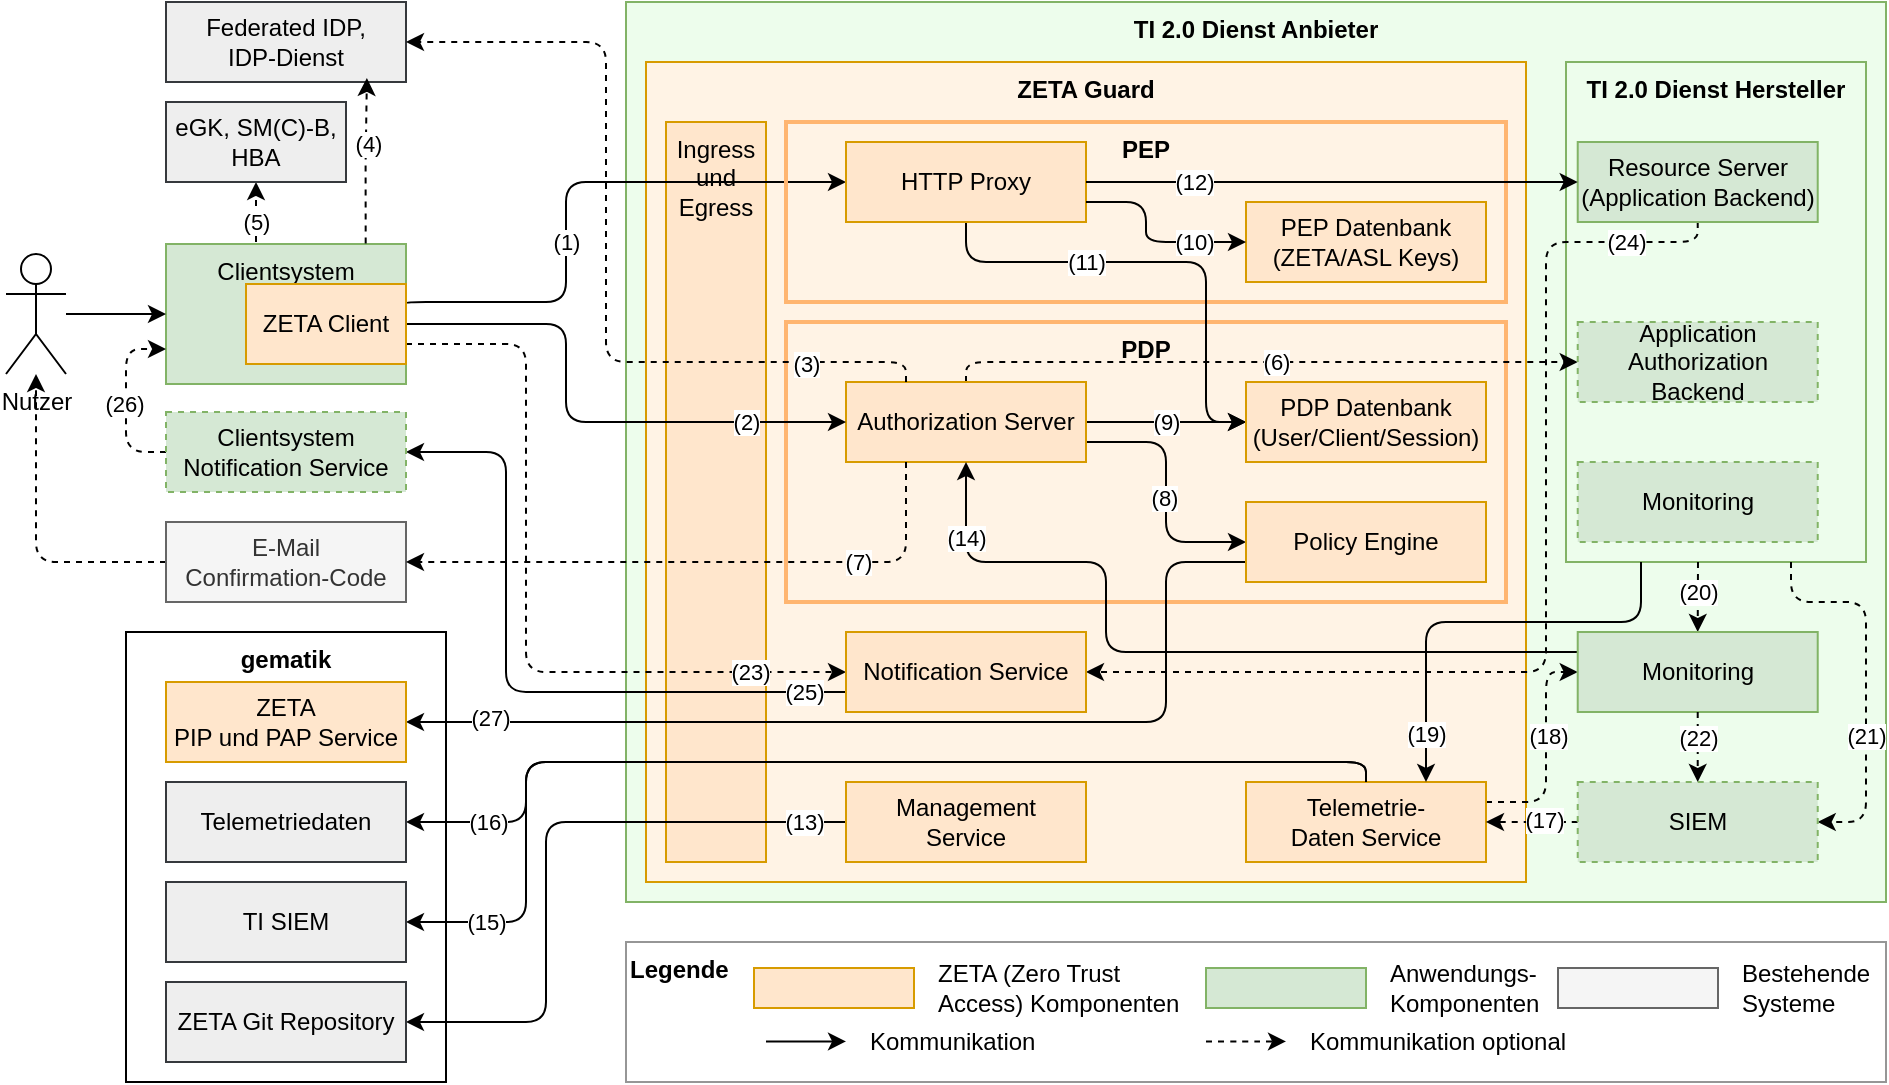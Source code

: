 <mxfile version="27.1.5">
    <diagram name="Seite-1" id="rmcg_aQgjtSpjyozXI4n">
        <mxGraphModel dx="1040" dy="784" grid="1" gridSize="10" guides="1" tooltips="1" connect="1" arrows="1" fold="1" page="1" pageScale="1" pageWidth="1169" pageHeight="827" math="0" shadow="0">
            <root>
                <mxCell id="0"/>
                <mxCell id="1" parent="0"/>
                <mxCell id="VlHYgpy21l1go6Lui4qg-1" value="&lt;b&gt;TI 2.0 Dienst Anbieter&lt;/b&gt;" style="rounded=0;whiteSpace=wrap;html=1;fillColor=#edfdec;strokeColor=#82b366;align=center;verticalAlign=top;" parent="1" vertex="1">
                    <mxGeometry x="470" y="120" width="630" height="450" as="geometry"/>
                </mxCell>
                <mxCell id="l_uMv979gXDvH-ZaRyLK-6" value="&lt;b&gt;TI 2.0 Dienst Hersteller&lt;/b&gt;" style="rounded=0;whiteSpace=wrap;html=1;fillColor=#edfdec;strokeColor=#82b366;align=center;verticalAlign=top;" parent="1" vertex="1">
                    <mxGeometry x="940" y="150" width="150" height="250" as="geometry"/>
                </mxCell>
                <mxCell id="VlHYgpy21l1go6Lui4qg-20" value="" style="edgeStyle=orthogonalEdgeStyle;rounded=0;orthogonalLoop=1;jettySize=auto;html=1;" parent="1" source="VlHYgpy21l1go6Lui4qg-3" edge="1">
                    <mxGeometry relative="1" as="geometry">
                        <mxPoint x="640.0" y="370.0" as="targetPoint"/>
                    </mxGeometry>
                </mxCell>
                <mxCell id="VlHYgpy21l1go6Lui4qg-2" value="&lt;b&gt;ZETA Guard&lt;/b&gt;" style="rounded=0;whiteSpace=wrap;html=1;align=center;verticalAlign=top;fillColor=#fff3e5;strokeColor=#d79b00;" parent="1" vertex="1">
                    <mxGeometry x="480" y="150" width="440" height="410" as="geometry"/>
                </mxCell>
                <mxCell id="VlHYgpy21l1go6Lui4qg-6" value="Ingress&lt;div&gt;und&lt;/div&gt;&lt;div&gt;Egress&lt;div&gt;&lt;/div&gt;&lt;/div&gt;" style="rounded=0;whiteSpace=wrap;html=1;fillColor=#ffe6cc;strokeColor=#d79b00;verticalAlign=top;" parent="1" vertex="1">
                    <mxGeometry x="490" y="180" width="50" height="370" as="geometry"/>
                </mxCell>
                <mxCell id="VlHYgpy21l1go6Lui4qg-73" value="&lt;b&gt;Legende&lt;/b&gt;" style="rounded=0;whiteSpace=wrap;html=1;align=left;verticalAlign=top;strokeColor=#969696;" parent="1" vertex="1">
                    <mxGeometry x="470" y="590" width="630" height="70" as="geometry"/>
                </mxCell>
                <mxCell id="VlHYgpy21l1go6Lui4qg-50" value="&lt;b&gt;gematik&lt;/b&gt;" style="rounded=0;whiteSpace=wrap;html=1;align=center;verticalAlign=top;" parent="1" vertex="1">
                    <mxGeometry x="220" y="435" width="160" height="225" as="geometry"/>
                </mxCell>
                <mxCell id="VlHYgpy21l1go6Lui4qg-5" value="&lt;b&gt;PDP&lt;/b&gt;" style="rounded=0;whiteSpace=wrap;html=1;fillColor=none;verticalAlign=top;strokeColor=#FFB570;strokeWidth=2;glass=0;shadow=0;" parent="1" vertex="1">
                    <mxGeometry x="550" y="280" width="360" height="140" as="geometry"/>
                </mxCell>
                <mxCell id="VlHYgpy21l1go6Lui4qg-12" style="edgeStyle=orthogonalEdgeStyle;rounded=1;orthogonalLoop=1;jettySize=auto;html=1;entryX=0;entryY=0.5;entryDx=0;entryDy=0;curved=0;enumerate=0;startArrow=none;startFill=0;exitX=1;exitY=0.75;exitDx=0;exitDy=0;" parent="1" source="VlHYgpy21l1go6Lui4qg-3" target="VlHYgpy21l1go6Lui4qg-4" edge="1">
                    <mxGeometry relative="1" as="geometry">
                        <Array as="points">
                            <mxPoint x="740" y="340"/>
                            <mxPoint x="740" y="390"/>
                        </Array>
                    </mxGeometry>
                </mxCell>
                <mxCell id="fP7LmVH1EaX6gTndMWTA-6" value="(8)" style="edgeLabel;html=1;align=center;verticalAlign=middle;resizable=0;points=[];" parent="VlHYgpy21l1go6Lui4qg-12" vertex="1" connectable="0">
                    <mxGeometry x="0.04" y="-1" relative="1" as="geometry">
                        <mxPoint as="offset"/>
                    </mxGeometry>
                </mxCell>
                <mxCell id="VlHYgpy21l1go6Lui4qg-42" style="edgeStyle=orthogonalEdgeStyle;rounded=1;orthogonalLoop=1;jettySize=auto;html=1;entryX=0;entryY=0.5;entryDx=0;entryDy=0;dashed=1;exitX=0.5;exitY=0;exitDx=0;exitDy=0;curved=0;" parent="1" source="VlHYgpy21l1go6Lui4qg-3" target="VlHYgpy21l1go6Lui4qg-9" edge="1">
                    <mxGeometry relative="1" as="geometry">
                        <Array as="points">
                            <mxPoint x="640" y="300"/>
                        </Array>
                    </mxGeometry>
                </mxCell>
                <mxCell id="VlHYgpy21l1go6Lui4qg-43" value="(6)" style="edgeLabel;html=1;align=center;verticalAlign=middle;resizable=0;points=[];" parent="VlHYgpy21l1go6Lui4qg-42" vertex="1" connectable="0">
                    <mxGeometry x="-0.001" y="3" relative="1" as="geometry">
                        <mxPoint x="7" y="3" as="offset"/>
                    </mxGeometry>
                </mxCell>
                <mxCell id="vCcO2jvL2H2B9ToVF4XY-5" style="edgeStyle=orthogonalEdgeStyle;rounded=1;orthogonalLoop=1;jettySize=auto;html=1;entryX=0;entryY=0.5;entryDx=0;entryDy=0;curved=0;exitX=1;exitY=0.5;exitDx=0;exitDy=0;" parent="1" source="VlHYgpy21l1go6Lui4qg-3" target="vCcO2jvL2H2B9ToVF4XY-1" edge="1">
                    <mxGeometry relative="1" as="geometry">
                        <Array as="points">
                            <mxPoint x="720" y="330"/>
                            <mxPoint x="720" y="330"/>
                        </Array>
                    </mxGeometry>
                </mxCell>
                <mxCell id="VlHYgpy21l1go6Lui4qg-3" value="Authorization Server" style="rounded=0;whiteSpace=wrap;html=1;fillColor=#ffe6cc;strokeColor=#d79b00;" parent="1" vertex="1">
                    <mxGeometry x="580" y="310" width="120" height="40" as="geometry"/>
                </mxCell>
                <mxCell id="VlHYgpy21l1go6Lui4qg-55" style="edgeStyle=orthogonalEdgeStyle;rounded=1;orthogonalLoop=1;jettySize=auto;html=1;entryX=1;entryY=0.5;entryDx=0;entryDy=0;exitX=0;exitY=0.75;exitDx=0;exitDy=0;curved=0;" parent="1" source="VlHYgpy21l1go6Lui4qg-4" target="VlHYgpy21l1go6Lui4qg-54" edge="1">
                    <mxGeometry relative="1" as="geometry">
                        <Array as="points">
                            <mxPoint x="740" y="400"/>
                            <mxPoint x="740" y="480"/>
                        </Array>
                    </mxGeometry>
                </mxCell>
                <mxCell id="l_uMv979gXDvH-ZaRyLK-8" value="(27)" style="edgeLabel;html=1;align=center;verticalAlign=middle;resizable=0;points=[];" parent="VlHYgpy21l1go6Lui4qg-55" vertex="1" connectable="0">
                    <mxGeometry x="0.831" y="-2" relative="1" as="geometry">
                        <mxPoint as="offset"/>
                    </mxGeometry>
                </mxCell>
                <mxCell id="VlHYgpy21l1go6Lui4qg-4" value="Policy Engine" style="rounded=0;whiteSpace=wrap;html=1;fillColor=#ffe6cc;strokeColor=#d79b00;" parent="1" vertex="1">
                    <mxGeometry x="780" y="370" width="120" height="40" as="geometry"/>
                </mxCell>
                <mxCell id="VlHYgpy21l1go6Lui4qg-49" style="edgeStyle=orthogonalEdgeStyle;rounded=1;orthogonalLoop=1;jettySize=auto;html=1;entryX=1;entryY=0.5;entryDx=0;entryDy=0;curved=0;exitX=0.75;exitY=1;exitDx=0;exitDy=0;dashed=1;" parent="1" source="l_uMv979gXDvH-ZaRyLK-6" target="VlHYgpy21l1go6Lui4qg-45" edge="1">
                    <mxGeometry relative="1" as="geometry">
                        <Array as="points">
                            <mxPoint x="1053" y="420"/>
                            <mxPoint x="1090" y="420"/>
                            <mxPoint x="1090" y="530"/>
                        </Array>
                        <mxPoint x="1134.14" y="430" as="sourcePoint"/>
                        <mxPoint x="1120.0" y="560" as="targetPoint"/>
                    </mxGeometry>
                </mxCell>
                <mxCell id="VlHYgpy21l1go6Lui4qg-62" value="(21)" style="edgeLabel;html=1;align=center;verticalAlign=middle;resizable=0;points=[];" parent="VlHYgpy21l1go6Lui4qg-49" vertex="1" connectable="0">
                    <mxGeometry x="0.075" y="-1" relative="1" as="geometry">
                        <mxPoint x="1" y="21" as="offset"/>
                    </mxGeometry>
                </mxCell>
                <mxCell id="YDH7UqgN-Gu_hTAg23kh-9" style="edgeStyle=orthogonalEdgeStyle;rounded=1;orthogonalLoop=1;jettySize=auto;html=1;entryX=1;entryY=0.5;entryDx=0;entryDy=0;exitX=0.5;exitY=1;exitDx=0;exitDy=0;curved=0;dashed=1;" parent="1" source="VlHYgpy21l1go6Lui4qg-8" target="jk131BD6AWYCNpcRmV59-15" edge="1">
                    <mxGeometry relative="1" as="geometry">
                        <Array as="points">
                            <mxPoint x="1006" y="240"/>
                            <mxPoint x="930" y="240"/>
                            <mxPoint x="930" y="455"/>
                        </Array>
                    </mxGeometry>
                </mxCell>
                <mxCell id="YDH7UqgN-Gu_hTAg23kh-12" value="(24)" style="edgeLabel;html=1;align=center;verticalAlign=middle;resizable=0;points=[];" parent="YDH7UqgN-Gu_hTAg23kh-9" vertex="1" connectable="0">
                    <mxGeometry x="-0.782" y="1" relative="1" as="geometry">
                        <mxPoint x="12" y="-1" as="offset"/>
                    </mxGeometry>
                </mxCell>
                <mxCell id="VlHYgpy21l1go6Lui4qg-8" value="&lt;div&gt;Resource Server&lt;/div&gt;&lt;div&gt;(Application Backend)&lt;/div&gt;" style="rounded=0;whiteSpace=wrap;html=1;fillColor=#d5e8d4;strokeColor=#82b366;" parent="1" vertex="1">
                    <mxGeometry x="945.86" y="190" width="120" height="40" as="geometry"/>
                </mxCell>
                <mxCell id="VlHYgpy21l1go6Lui4qg-82" style="edgeStyle=orthogonalEdgeStyle;rounded=0;orthogonalLoop=1;jettySize=auto;html=1;entryX=0.5;entryY=0;entryDx=0;entryDy=0;dashed=1;" parent="1" target="VlHYgpy21l1go6Lui4qg-14" edge="1">
                    <mxGeometry relative="1" as="geometry">
                        <mxPoint x="1006" y="400" as="sourcePoint"/>
                    </mxGeometry>
                </mxCell>
                <mxCell id="VlHYgpy21l1go6Lui4qg-83" value="(20)" style="edgeLabel;html=1;align=center;verticalAlign=middle;resizable=0;points=[];" parent="VlHYgpy21l1go6Lui4qg-82" vertex="1" connectable="0">
                    <mxGeometry x="-0.087" y="1" relative="1" as="geometry">
                        <mxPoint x="-1" y="-1" as="offset"/>
                    </mxGeometry>
                </mxCell>
                <mxCell id="VlHYgpy21l1go6Lui4qg-9" value="&lt;div&gt;Application Authorization Backend&lt;/div&gt;" style="rounded=0;whiteSpace=wrap;html=1;fillColor=#d5e8d4;strokeColor=#82b366;dashed=1;" parent="1" vertex="1">
                    <mxGeometry x="945.86" y="280" width="120" height="40" as="geometry"/>
                </mxCell>
                <mxCell id="VlHYgpy21l1go6Lui4qg-15" style="edgeStyle=orthogonalEdgeStyle;rounded=1;orthogonalLoop=1;jettySize=auto;html=1;startArrow=none;startFill=0;entryX=0;entryY=0.5;entryDx=0;entryDy=0;curved=0;exitX=1;exitY=0.25;exitDx=0;exitDy=0;dashed=1;" parent="1" source="VlHYgpy21l1go6Lui4qg-10" target="VlHYgpy21l1go6Lui4qg-14" edge="1">
                    <mxGeometry relative="1" as="geometry">
                        <Array as="points">
                            <mxPoint x="930" y="520"/>
                            <mxPoint x="930" y="455"/>
                        </Array>
                    </mxGeometry>
                </mxCell>
                <mxCell id="VlHYgpy21l1go6Lui4qg-10" value="Telemetrie-Daten&amp;nbsp;&lt;span style=&quot;background-color: initial;&quot;&gt;Service&lt;/span&gt;" style="rounded=0;whiteSpace=wrap;html=1;fillColor=#ffe6cc;strokeColor=#d79b00;" parent="1" vertex="1">
                    <mxGeometry x="780" y="510" width="120" height="40" as="geometry"/>
                </mxCell>
                <mxCell id="VlHYgpy21l1go6Lui4qg-71" style="edgeStyle=orthogonalEdgeStyle;rounded=1;orthogonalLoop=1;jettySize=auto;html=1;entryX=1;entryY=0.5;entryDx=0;entryDy=0;curved=0;exitX=0;exitY=0.5;exitDx=0;exitDy=0;" parent="1" source="VlHYgpy21l1go6Lui4qg-11" target="VlHYgpy21l1go6Lui4qg-69" edge="1">
                    <mxGeometry relative="1" as="geometry">
                        <Array as="points">
                            <mxPoint x="430" y="530"/>
                            <mxPoint x="430" y="630"/>
                        </Array>
                    </mxGeometry>
                </mxCell>
                <mxCell id="jk131BD6AWYCNpcRmV59-13" value="(13)" style="edgeLabel;html=1;align=center;verticalAlign=middle;resizable=0;points=[];" parent="VlHYgpy21l1go6Lui4qg-71" vertex="1" connectable="0">
                    <mxGeometry x="-0.908" y="1" relative="1" as="geometry">
                        <mxPoint x="-7" y="-1" as="offset"/>
                    </mxGeometry>
                </mxCell>
                <mxCell id="VlHYgpy21l1go6Lui4qg-11" value="Management&lt;div&gt;Service&lt;/div&gt;" style="rounded=0;whiteSpace=wrap;html=1;fillColor=#ffe6cc;strokeColor=#d79b00;" parent="1" vertex="1">
                    <mxGeometry x="580" y="510" width="120" height="40" as="geometry"/>
                </mxCell>
                <mxCell id="YDH7UqgN-Gu_hTAg23kh-14" style="edgeStyle=orthogonalEdgeStyle;rounded=1;orthogonalLoop=1;jettySize=auto;html=1;curved=0;entryX=0.5;entryY=1;entryDx=0;entryDy=0;exitX=0;exitY=0.25;exitDx=0;exitDy=0;" parent="1" source="VlHYgpy21l1go6Lui4qg-14" target="VlHYgpy21l1go6Lui4qg-3" edge="1">
                    <mxGeometry relative="1" as="geometry">
                        <Array as="points">
                            <mxPoint x="710" y="445"/>
                            <mxPoint x="710" y="400"/>
                            <mxPoint x="640" y="400"/>
                        </Array>
                    </mxGeometry>
                </mxCell>
                <mxCell id="YDH7UqgN-Gu_hTAg23kh-15" value="(14)" style="edgeLabel;html=1;align=center;verticalAlign=middle;resizable=0;points=[];" parent="YDH7UqgN-Gu_hTAg23kh-14" vertex="1" connectable="0">
                    <mxGeometry x="0.81" relative="1" as="geometry">
                        <mxPoint as="offset"/>
                    </mxGeometry>
                </mxCell>
                <mxCell id="VlHYgpy21l1go6Lui4qg-14" value="&lt;div&gt;Monitoring&lt;/div&gt;" style="rounded=0;whiteSpace=wrap;html=1;fillColor=#d5e8d4;strokeColor=#82b366;" parent="1" vertex="1">
                    <mxGeometry x="945.86" y="435" width="120" height="40" as="geometry"/>
                </mxCell>
                <mxCell id="VlHYgpy21l1go6Lui4qg-25" style="edgeStyle=orthogonalEdgeStyle;rounded=1;orthogonalLoop=1;jettySize=auto;html=1;curved=0;entryX=0;entryY=0.5;entryDx=0;entryDy=0;exitX=1;exitY=0.25;exitDx=0;exitDy=0;" parent="1" source="W73TImAPQAttKoGehWNf-1" target="3iQ7CieG_20oYP9cDW3w-2" edge="1">
                    <mxGeometry relative="1" as="geometry">
                        <Array as="points">
                            <mxPoint x="360" y="270"/>
                            <mxPoint x="440" y="270"/>
                            <mxPoint x="440" y="210"/>
                        </Array>
                        <mxPoint x="490" y="220" as="targetPoint"/>
                    </mxGeometry>
                </mxCell>
                <mxCell id="VlHYgpy21l1go6Lui4qg-26" value="(1)" style="edgeLabel;html=1;align=center;verticalAlign=middle;resizable=0;points=[];" parent="VlHYgpy21l1go6Lui4qg-25" vertex="1" connectable="0">
                    <mxGeometry x="0.145" y="1" relative="1" as="geometry">
                        <mxPoint x="-20" y="31" as="offset"/>
                    </mxGeometry>
                </mxCell>
                <mxCell id="VlHYgpy21l1go6Lui4qg-36" style="edgeStyle=orthogonalEdgeStyle;rounded=1;orthogonalLoop=1;jettySize=auto;html=1;entryX=0.5;entryY=1;entryDx=0;entryDy=0;curved=0;dashed=1;" parent="1" target="VlHYgpy21l1go6Lui4qg-35" edge="1">
                    <mxGeometry relative="1" as="geometry">
                        <mxPoint x="285" y="240" as="sourcePoint"/>
                        <mxPoint x="280" y="230" as="targetPoint"/>
                    </mxGeometry>
                </mxCell>
                <mxCell id="VlHYgpy21l1go6Lui4qg-59" value="(5)" style="edgeLabel;html=1;align=center;verticalAlign=middle;resizable=0;points=[];" parent="VlHYgpy21l1go6Lui4qg-36" vertex="1" connectable="0">
                    <mxGeometry x="-0.167" y="1" relative="1" as="geometry">
                        <mxPoint x="1" y="2" as="offset"/>
                    </mxGeometry>
                </mxCell>
                <mxCell id="VlHYgpy21l1go6Lui4qg-22" value="Clientsystem" style="rounded=0;whiteSpace=wrap;html=1;fillColor=#d5e8d4;strokeColor=#82b366;verticalAlign=top;" parent="1" vertex="1">
                    <mxGeometry x="240" y="241" width="120" height="70" as="geometry"/>
                </mxCell>
                <mxCell id="VlHYgpy21l1go6Lui4qg-30" style="edgeStyle=orthogonalEdgeStyle;rounded=0;orthogonalLoop=1;jettySize=auto;html=1;entryX=0;entryY=0.5;entryDx=0;entryDy=0;" parent="1" source="VlHYgpy21l1go6Lui4qg-29" target="VlHYgpy21l1go6Lui4qg-22" edge="1">
                    <mxGeometry relative="1" as="geometry"/>
                </mxCell>
                <mxCell id="VlHYgpy21l1go6Lui4qg-29" value="Nutzer" style="shape=umlActor;verticalLabelPosition=bottom;verticalAlign=top;html=1;outlineConnect=0;" parent="1" vertex="1">
                    <mxGeometry x="160" y="246" width="30" height="60" as="geometry"/>
                </mxCell>
                <mxCell id="VlHYgpy21l1go6Lui4qg-32" style="edgeStyle=orthogonalEdgeStyle;rounded=1;orthogonalLoop=1;jettySize=auto;html=1;curved=0;dashed=1;" parent="1" source="VlHYgpy21l1go6Lui4qg-31" target="VlHYgpy21l1go6Lui4qg-29" edge="1">
                    <mxGeometry relative="1" as="geometry"/>
                </mxCell>
                <mxCell id="VlHYgpy21l1go6Lui4qg-31" value="E-Mail&lt;div&gt;Confirmation-Code&lt;/div&gt;" style="rounded=0;whiteSpace=wrap;html=1;fillColor=#f5f5f5;strokeColor=#666666;fontColor=#333333;" parent="1" vertex="1">
                    <mxGeometry x="240" y="380" width="120" height="40" as="geometry"/>
                </mxCell>
                <mxCell id="VlHYgpy21l1go6Lui4qg-35" value="eGK, SM(C)-B,&lt;div&gt;HBA&lt;/div&gt;" style="rounded=0;whiteSpace=wrap;html=1;fillColor=#eeeeee;strokeColor=#36393d;" parent="1" vertex="1">
                    <mxGeometry x="240" y="170" width="90" height="40" as="geometry"/>
                </mxCell>
                <mxCell id="VlHYgpy21l1go6Lui4qg-37" value="Federated IDP,&lt;div&gt;IDP-Dienst&lt;/div&gt;" style="rounded=0;whiteSpace=wrap;html=1;fillColor=#eeeeee;strokeColor=#36393d;" parent="1" vertex="1">
                    <mxGeometry x="240" y="120" width="120" height="40" as="geometry"/>
                </mxCell>
                <mxCell id="VlHYgpy21l1go6Lui4qg-38" style="edgeStyle=orthogonalEdgeStyle;rounded=0;orthogonalLoop=1;jettySize=auto;html=1;entryX=0.837;entryY=0.95;entryDx=0;entryDy=0;entryPerimeter=0;exitX=0.832;exitY=-0.004;exitDx=0;exitDy=0;exitPerimeter=0;dashed=1;" parent="1" source="VlHYgpy21l1go6Lui4qg-22" target="VlHYgpy21l1go6Lui4qg-37" edge="1">
                    <mxGeometry relative="1" as="geometry"/>
                </mxCell>
                <mxCell id="VlHYgpy21l1go6Lui4qg-41" value="(4)" style="edgeLabel;html=1;align=center;verticalAlign=middle;resizable=0;points=[];" parent="VlHYgpy21l1go6Lui4qg-38" vertex="1" connectable="0">
                    <mxGeometry x="0.181" y="1" relative="1" as="geometry">
                        <mxPoint x="1" y="-2" as="offset"/>
                    </mxGeometry>
                </mxCell>
                <mxCell id="VlHYgpy21l1go6Lui4qg-56" style="edgeStyle=orthogonalEdgeStyle;rounded=1;orthogonalLoop=1;jettySize=auto;html=1;entryX=1;entryY=0.5;entryDx=0;entryDy=0;exitX=0.5;exitY=0;exitDx=0;exitDy=0;curved=0;" parent="1" source="VlHYgpy21l1go6Lui4qg-10" target="VlHYgpy21l1go6Lui4qg-52" edge="1">
                    <mxGeometry relative="1" as="geometry">
                        <Array as="points">
                            <mxPoint x="840" y="500"/>
                            <mxPoint x="420" y="500"/>
                            <mxPoint x="420" y="530"/>
                        </Array>
                    </mxGeometry>
                </mxCell>
                <mxCell id="jk131BD6AWYCNpcRmV59-14" value="(16)" style="edgeLabel;html=1;align=center;verticalAlign=middle;resizable=0;points=[];" parent="VlHYgpy21l1go6Lui4qg-56" vertex="1" connectable="0">
                    <mxGeometry x="-0.733" relative="1" as="geometry">
                        <mxPoint x="-380" y="30" as="offset"/>
                    </mxGeometry>
                </mxCell>
                <mxCell id="jJOLbxmHub2SlFU7AWsx-9" style="edgeStyle=orthogonalEdgeStyle;rounded=1;orthogonalLoop=1;jettySize=auto;html=1;entryX=1;entryY=0.5;entryDx=0;entryDy=0;curved=0;exitX=0.5;exitY=0;exitDx=0;exitDy=0;" parent="1" source="VlHYgpy21l1go6Lui4qg-10" target="VlHYgpy21l1go6Lui4qg-57" edge="1">
                    <mxGeometry relative="1" as="geometry">
                        <mxPoint x="840" y="500" as="sourcePoint"/>
                        <mxPoint x="350" y="570" as="targetPoint"/>
                        <Array as="points">
                            <mxPoint x="840" y="500"/>
                            <mxPoint x="420" y="500"/>
                            <mxPoint x="420" y="580"/>
                        </Array>
                    </mxGeometry>
                </mxCell>
                <mxCell id="jJOLbxmHub2SlFU7AWsx-11" value="(15)" style="edgeLabel;html=1;align=center;verticalAlign=middle;resizable=0;points=[];" parent="jJOLbxmHub2SlFU7AWsx-9" vertex="1" connectable="0">
                    <mxGeometry x="-0.445" y="-1" relative="1" as="geometry">
                        <mxPoint x="-292" y="81" as="offset"/>
                    </mxGeometry>
                </mxCell>
                <mxCell id="VlHYgpy21l1go6Lui4qg-58" style="edgeStyle=orthogonalEdgeStyle;rounded=1;orthogonalLoop=1;jettySize=auto;html=1;entryX=1;entryY=0.5;entryDx=0;entryDy=0;dashed=1;curved=0;exitX=0;exitY=0.5;exitDx=0;exitDy=0;startArrow=none;startFill=0;" parent="1" source="VlHYgpy21l1go6Lui4qg-45" target="VlHYgpy21l1go6Lui4qg-10" edge="1">
                    <mxGeometry relative="1" as="geometry">
                        <Array as="points">
                            <mxPoint x="940" y="530"/>
                            <mxPoint x="940" y="530"/>
                        </Array>
                    </mxGeometry>
                </mxCell>
                <mxCell id="sOrZkG92BAHNGE8nLPqt-10" value="(18)" style="edgeLabel;html=1;align=center;verticalAlign=middle;resizable=0;points=[];" parent="VlHYgpy21l1go6Lui4qg-58" vertex="1" connectable="0">
                    <mxGeometry x="0.201" y="1" relative="1" as="geometry">
                        <mxPoint x="12" y="-44" as="offset"/>
                    </mxGeometry>
                </mxCell>
                <mxCell id="l_uMv979gXDvH-ZaRyLK-11" value="(17)" style="edgeLabel;html=1;align=center;verticalAlign=middle;resizable=0;points=[];" parent="VlHYgpy21l1go6Lui4qg-58" vertex="1" connectable="0">
                    <mxGeometry x="-0.265" y="-1" relative="1" as="geometry">
                        <mxPoint as="offset"/>
                    </mxGeometry>
                </mxCell>
                <mxCell id="VlHYgpy21l1go6Lui4qg-48" style="edgeStyle=orthogonalEdgeStyle;rounded=1;orthogonalLoop=1;jettySize=auto;html=1;entryX=0.5;entryY=0;entryDx=0;entryDy=0;dashed=1;curved=0;exitX=0.5;exitY=1;exitDx=0;exitDy=0;" parent="1" source="VlHYgpy21l1go6Lui4qg-14" target="VlHYgpy21l1go6Lui4qg-45" edge="1">
                    <mxGeometry relative="1" as="geometry">
                        <Array as="points"/>
                    </mxGeometry>
                </mxCell>
                <mxCell id="VlHYgpy21l1go6Lui4qg-65" value="(22)" style="edgeLabel;html=1;align=center;verticalAlign=middle;resizable=0;points=[];" parent="VlHYgpy21l1go6Lui4qg-48" vertex="1" connectable="0">
                    <mxGeometry x="-0.052" relative="1" as="geometry">
                        <mxPoint y="-4" as="offset"/>
                    </mxGeometry>
                </mxCell>
                <mxCell id="VlHYgpy21l1go6Lui4qg-52" value="&lt;span data-teams=&quot;true&quot;&gt;Telemetriedaten&lt;/span&gt;" style="rounded=0;whiteSpace=wrap;html=1;fillColor=#eeeeee;strokeColor=#36393d;" parent="1" vertex="1">
                    <mxGeometry x="240" y="510" width="120" height="40" as="geometry"/>
                </mxCell>
                <mxCell id="VlHYgpy21l1go6Lui4qg-54" value="&lt;div&gt;ZETA&lt;/div&gt;PIP und PAP Service" style="rounded=0;whiteSpace=wrap;html=1;fillColor=#ffe6cc;strokeColor=#d79b00;" parent="1" vertex="1">
                    <mxGeometry x="240" y="460" width="120" height="40" as="geometry"/>
                </mxCell>
                <mxCell id="VlHYgpy21l1go6Lui4qg-57" value="&lt;div&gt;TI SIEM&lt;/div&gt;" style="rounded=0;whiteSpace=wrap;html=1;fillColor=#eeeeee;strokeColor=#36393d;" parent="1" vertex="1">
                    <mxGeometry x="240" y="560" width="120" height="40" as="geometry"/>
                </mxCell>
                <mxCell id="VlHYgpy21l1go6Lui4qg-69" value="ZETA Git&amp;nbsp;&lt;span style=&quot;background-color: initial;&quot;&gt;Repository&lt;/span&gt;" style="rounded=0;whiteSpace=wrap;html=1;fillColor=#eeeeee;strokeColor=#36393d;" parent="1" vertex="1">
                    <mxGeometry x="240" y="610" width="120" height="40" as="geometry"/>
                </mxCell>
                <mxCell id="VlHYgpy21l1go6Lui4qg-74" value="" style="rounded=0;whiteSpace=wrap;html=1;fillColor=#ffe6cc;strokeColor=#d79b00;" parent="1" vertex="1">
                    <mxGeometry x="534" y="603" width="80" height="20" as="geometry"/>
                </mxCell>
                <mxCell id="VlHYgpy21l1go6Lui4qg-75" value="ZETA (Zero Trust Access) Komponenten" style="text;html=1;align=left;verticalAlign=middle;whiteSpace=wrap;rounded=0;" parent="1" vertex="1">
                    <mxGeometry x="624" y="603" width="130" height="20" as="geometry"/>
                </mxCell>
                <mxCell id="VlHYgpy21l1go6Lui4qg-76" value="" style="rounded=0;whiteSpace=wrap;html=1;fillColor=#d5e8d4;strokeColor=#82b366;" parent="1" vertex="1">
                    <mxGeometry x="760" y="603" width="80" height="20" as="geometry"/>
                </mxCell>
                <mxCell id="VlHYgpy21l1go6Lui4qg-77" value="Anwendungs-&lt;div&gt;Komponenten&lt;/div&gt;" style="text;html=1;align=left;verticalAlign=middle;whiteSpace=wrap;rounded=0;" parent="1" vertex="1">
                    <mxGeometry x="850" y="603" width="70" height="20" as="geometry"/>
                </mxCell>
                <mxCell id="VlHYgpy21l1go6Lui4qg-78" value="" style="rounded=0;whiteSpace=wrap;html=1;fillColor=#f5f5f5;strokeColor=#666666;fontColor=#333333;" parent="1" vertex="1">
                    <mxGeometry x="936" y="603" width="80" height="20" as="geometry"/>
                </mxCell>
                <mxCell id="VlHYgpy21l1go6Lui4qg-79" value="Bestehende&lt;div&gt;Systeme&lt;/div&gt;" style="text;html=1;align=left;verticalAlign=middle;whiteSpace=wrap;rounded=0;" parent="1" vertex="1">
                    <mxGeometry x="1026" y="603" width="74" height="20" as="geometry"/>
                </mxCell>
                <mxCell id="VlHYgpy21l1go6Lui4qg-88" style="edgeStyle=orthogonalEdgeStyle;rounded=1;orthogonalLoop=1;jettySize=auto;html=1;curved=0;" parent="1" edge="1">
                    <mxGeometry relative="1" as="geometry">
                        <mxPoint x="540" y="639.71" as="sourcePoint"/>
                        <mxPoint x="580" y="639.71" as="targetPoint"/>
                        <Array as="points">
                            <mxPoint x="560" y="640"/>
                            <mxPoint x="560" y="640"/>
                        </Array>
                    </mxGeometry>
                </mxCell>
                <mxCell id="VlHYgpy21l1go6Lui4qg-90" value="Kommunikation" style="text;html=1;align=left;verticalAlign=middle;whiteSpace=wrap;rounded=0;" parent="1" vertex="1">
                    <mxGeometry x="590" y="630" width="95" height="20" as="geometry"/>
                </mxCell>
                <mxCell id="VlHYgpy21l1go6Lui4qg-91" style="edgeStyle=orthogonalEdgeStyle;rounded=1;orthogonalLoop=1;jettySize=auto;html=1;curved=0;dashed=1;" parent="1" edge="1">
                    <mxGeometry relative="1" as="geometry">
                        <mxPoint x="760" y="639.71" as="sourcePoint"/>
                        <mxPoint x="800" y="639.71" as="targetPoint"/>
                        <Array as="points">
                            <mxPoint x="780" y="639.71"/>
                            <mxPoint x="780" y="639.71"/>
                        </Array>
                    </mxGeometry>
                </mxCell>
                <mxCell id="VlHYgpy21l1go6Lui4qg-92" value="Kommunikation optional" style="text;html=1;align=left;verticalAlign=middle;whiteSpace=wrap;rounded=0;" parent="1" vertex="1">
                    <mxGeometry x="810" y="630" width="140" height="20" as="geometry"/>
                </mxCell>
                <mxCell id="VlHYgpy21l1go6Lui4qg-23" style="edgeStyle=orthogonalEdgeStyle;rounded=1;orthogonalLoop=1;jettySize=auto;html=1;entryX=0;entryY=0.5;entryDx=0;entryDy=0;exitX=1;exitY=0.5;exitDx=0;exitDy=0;curved=0;" parent="1" source="W73TImAPQAttKoGehWNf-1" target="VlHYgpy21l1go6Lui4qg-3" edge="1">
                    <mxGeometry relative="1" as="geometry">
                        <Array as="points">
                            <mxPoint x="440" y="281"/>
                            <mxPoint x="440" y="330"/>
                        </Array>
                    </mxGeometry>
                </mxCell>
                <mxCell id="VlHYgpy21l1go6Lui4qg-24" value="(2)" style="edgeLabel;html=1;align=center;verticalAlign=middle;resizable=0;points=[];" parent="VlHYgpy21l1go6Lui4qg-23" vertex="1" connectable="0">
                    <mxGeometry x="-0.467" y="-3" relative="1" as="geometry">
                        <mxPoint x="98" y="46" as="offset"/>
                    </mxGeometry>
                </mxCell>
                <mxCell id="VlHYgpy21l1go6Lui4qg-33" style="edgeStyle=orthogonalEdgeStyle;rounded=1;orthogonalLoop=1;jettySize=auto;html=1;entryX=1;entryY=0.5;entryDx=0;entryDy=0;exitX=0.25;exitY=1;exitDx=0;exitDy=0;curved=0;dashed=1;" parent="1" source="VlHYgpy21l1go6Lui4qg-3" target="VlHYgpy21l1go6Lui4qg-31" edge="1">
                    <mxGeometry relative="1" as="geometry"/>
                </mxCell>
                <mxCell id="VlHYgpy21l1go6Lui4qg-34" value="(7)" style="edgeLabel;html=1;align=center;verticalAlign=middle;resizable=0;points=[];" parent="VlHYgpy21l1go6Lui4qg-33" vertex="1" connectable="0">
                    <mxGeometry x="0.377" y="1" relative="1" as="geometry">
                        <mxPoint x="132" y="-1" as="offset"/>
                    </mxGeometry>
                </mxCell>
                <mxCell id="jk131BD6AWYCNpcRmV59-16" style="edgeStyle=orthogonalEdgeStyle;rounded=1;orthogonalLoop=1;jettySize=auto;html=1;entryX=0;entryY=0.5;entryDx=0;entryDy=0;curved=0;exitX=1;exitY=0.75;exitDx=0;exitDy=0;dashed=1;" parent="1" source="W73TImAPQAttKoGehWNf-1" target="jk131BD6AWYCNpcRmV59-15" edge="1">
                    <mxGeometry relative="1" as="geometry">
                        <Array as="points">
                            <mxPoint x="420" y="291"/>
                            <mxPoint x="420" y="455"/>
                        </Array>
                    </mxGeometry>
                </mxCell>
                <mxCell id="jk131BD6AWYCNpcRmV59-17" value="(23)" style="edgeLabel;html=1;align=center;verticalAlign=middle;resizable=0;points=[];" parent="jk131BD6AWYCNpcRmV59-16" vertex="1" connectable="0">
                    <mxGeometry x="0.294" y="-2" relative="1" as="geometry">
                        <mxPoint x="87" y="-2" as="offset"/>
                    </mxGeometry>
                </mxCell>
                <mxCell id="W73TImAPQAttKoGehWNf-1" value="ZETA Client" style="rounded=0;whiteSpace=wrap;html=1;fillColor=#ffe6cc;strokeColor=#d79b00;" parent="1" vertex="1">
                    <mxGeometry x="280" y="261" width="80" height="40" as="geometry"/>
                </mxCell>
                <mxCell id="3iQ7CieG_20oYP9cDW3w-1" value="&lt;b&gt;PEP&lt;/b&gt;" style="rounded=0;whiteSpace=wrap;html=1;fillColor=none;verticalAlign=top;strokeColor=#FFB570;strokeWidth=2;" parent="1" vertex="1">
                    <mxGeometry x="550" y="180" width="360" height="90" as="geometry"/>
                </mxCell>
                <mxCell id="vCcO2jvL2H2B9ToVF4XY-4" style="edgeStyle=orthogonalEdgeStyle;rounded=1;orthogonalLoop=1;jettySize=auto;html=1;curved=0;exitX=0.5;exitY=1;exitDx=0;exitDy=0;" parent="1" source="3iQ7CieG_20oYP9cDW3w-2" edge="1">
                    <mxGeometry relative="1" as="geometry">
                        <mxPoint x="780" y="330" as="targetPoint"/>
                        <Array as="points">
                            <mxPoint x="640" y="250"/>
                            <mxPoint x="760" y="250"/>
                            <mxPoint x="760" y="330"/>
                        </Array>
                    </mxGeometry>
                </mxCell>
                <mxCell id="jk131BD6AWYCNpcRmV59-9" value="(9)" style="edgeLabel;html=1;align=center;verticalAlign=middle;resizable=0;points=[];" parent="vCcO2jvL2H2B9ToVF4XY-4" vertex="1" connectable="0">
                    <mxGeometry x="0.896" y="1" relative="1" as="geometry">
                        <mxPoint x="-28" y="1" as="offset"/>
                    </mxGeometry>
                </mxCell>
                <mxCell id="jk131BD6AWYCNpcRmV59-11" value="(11)" style="edgeLabel;html=1;align=center;verticalAlign=middle;resizable=0;points=[];" parent="vCcO2jvL2H2B9ToVF4XY-4" vertex="1" connectable="0">
                    <mxGeometry x="-0.278" y="1" relative="1" as="geometry">
                        <mxPoint x="-7" y="1" as="offset"/>
                    </mxGeometry>
                </mxCell>
                <mxCell id="3iQ7CieG_20oYP9cDW3w-2" value="HTTP Proxy" style="rounded=0;whiteSpace=wrap;html=1;fillColor=#ffe6cc;strokeColor=#d79b00;" parent="1" vertex="1">
                    <mxGeometry x="580" y="190" width="120" height="40" as="geometry"/>
                </mxCell>
                <mxCell id="W73TImAPQAttKoGehWNf-2" style="edgeStyle=orthogonalEdgeStyle;rounded=1;orthogonalLoop=1;jettySize=auto;html=1;entryX=1;entryY=0.5;entryDx=0;entryDy=0;exitX=0.25;exitY=0;exitDx=0;exitDy=0;curved=0;dashed=1;" parent="1" source="VlHYgpy21l1go6Lui4qg-3" target="VlHYgpy21l1go6Lui4qg-37" edge="1">
                    <mxGeometry relative="1" as="geometry">
                        <Array as="points">
                            <mxPoint x="610" y="300"/>
                            <mxPoint x="460" y="300"/>
                            <mxPoint x="460" y="140"/>
                        </Array>
                    </mxGeometry>
                </mxCell>
                <mxCell id="W73TImAPQAttKoGehWNf-3" value="(3)" style="edgeLabel;html=1;align=center;verticalAlign=middle;resizable=0;points=[];" parent="W73TImAPQAttKoGehWNf-2" vertex="1" connectable="0">
                    <mxGeometry x="0.002" y="1" relative="1" as="geometry">
                        <mxPoint x="101" y="51" as="offset"/>
                    </mxGeometry>
                </mxCell>
                <mxCell id="VlHYgpy21l1go6Lui4qg-16" style="edgeStyle=orthogonalEdgeStyle;rounded=1;orthogonalLoop=1;jettySize=auto;html=1;entryX=0;entryY=0.5;entryDx=0;entryDy=0;exitX=1;exitY=0.5;exitDx=0;exitDy=0;curved=0;" parent="1" source="3iQ7CieG_20oYP9cDW3w-2" target="VlHYgpy21l1go6Lui4qg-8" edge="1">
                    <mxGeometry relative="1" as="geometry"/>
                </mxCell>
                <mxCell id="VlHYgpy21l1go6Lui4qg-60" value="(12)" style="edgeLabel;html=1;align=center;verticalAlign=middle;resizable=0;points=[];" parent="VlHYgpy21l1go6Lui4qg-16" vertex="1" connectable="0">
                    <mxGeometry x="-0.396" y="1" relative="1" as="geometry">
                        <mxPoint x="-20" y="1" as="offset"/>
                    </mxGeometry>
                </mxCell>
                <mxCell id="vCcO2jvL2H2B9ToVF4XY-1" value="PDP Datenbank&lt;div&gt;(User/Client/Session)&lt;/div&gt;" style="rounded=0;whiteSpace=wrap;html=1;fillColor=#ffe6cc;strokeColor=#d79b00;" parent="1" vertex="1">
                    <mxGeometry x="780" y="310" width="120" height="40" as="geometry"/>
                </mxCell>
                <mxCell id="2" value="PEP Datenbank&lt;div&gt;(ZETA/ASL Keys)&lt;/div&gt;" style="rounded=0;whiteSpace=wrap;html=1;fillColor=#ffe6cc;strokeColor=#d79b00;" parent="1" vertex="1">
                    <mxGeometry x="780" y="220" width="120" height="40" as="geometry"/>
                </mxCell>
                <mxCell id="6" style="edgeStyle=orthogonalEdgeStyle;rounded=1;orthogonalLoop=1;jettySize=auto;html=1;curved=0;exitX=1;exitY=0.75;exitDx=0;exitDy=0;entryX=0;entryY=0.5;entryDx=0;entryDy=0;" parent="1" source="3iQ7CieG_20oYP9cDW3w-2" target="2" edge="1">
                    <mxGeometry relative="1" as="geometry">
                        <mxPoint x="790" y="340" as="targetPoint"/>
                        <Array as="points">
                            <mxPoint x="730" y="220"/>
                            <mxPoint x="730" y="240"/>
                        </Array>
                        <mxPoint x="650" y="240" as="sourcePoint"/>
                    </mxGeometry>
                </mxCell>
                <mxCell id="jk131BD6AWYCNpcRmV59-12" value="(10)" style="edgeLabel;html=1;align=center;verticalAlign=middle;resizable=0;points=[];" parent="6" vertex="1" connectable="0">
                    <mxGeometry x="-0.217" y="-2" relative="1" as="geometry">
                        <mxPoint x="26" y="11" as="offset"/>
                    </mxGeometry>
                </mxCell>
                <mxCell id="VlHYgpy21l1go6Lui4qg-45" value="&lt;div&gt;SIEM&lt;/div&gt;" style="rounded=0;whiteSpace=wrap;html=1;fillColor=#d5e8d4;strokeColor=#82b366;dashed=1;" parent="1" vertex="1">
                    <mxGeometry x="945.86" y="510" width="120" height="40" as="geometry"/>
                </mxCell>
                <mxCell id="jk131BD6AWYCNpcRmV59-21" style="edgeStyle=orthogonalEdgeStyle;rounded=1;orthogonalLoop=1;jettySize=auto;html=1;entryX=1;entryY=0.5;entryDx=0;entryDy=0;exitX=0;exitY=0.75;exitDx=0;exitDy=0;curved=0;" parent="1" source="jk131BD6AWYCNpcRmV59-15" target="jk131BD6AWYCNpcRmV59-20" edge="1">
                    <mxGeometry relative="1" as="geometry">
                        <Array as="points">
                            <mxPoint x="410" y="465"/>
                            <mxPoint x="410" y="345"/>
                        </Array>
                    </mxGeometry>
                </mxCell>
                <mxCell id="jk131BD6AWYCNpcRmV59-22" value="(25)" style="edgeLabel;html=1;align=center;verticalAlign=middle;resizable=0;points=[];" parent="jk131BD6AWYCNpcRmV59-21" vertex="1" connectable="0">
                    <mxGeometry x="-0.86" relative="1" as="geometry">
                        <mxPoint x="3" as="offset"/>
                    </mxGeometry>
                </mxCell>
                <mxCell id="jk131BD6AWYCNpcRmV59-15" value="&lt;div&gt;Notification Service&lt;/div&gt;" style="rounded=0;whiteSpace=wrap;html=1;fillColor=#ffe6cc;strokeColor=#d79b00;" parent="1" vertex="1">
                    <mxGeometry x="580" y="435" width="120" height="40" as="geometry"/>
                </mxCell>
                <mxCell id="jk131BD6AWYCNpcRmV59-25" style="edgeStyle=orthogonalEdgeStyle;rounded=1;orthogonalLoop=1;jettySize=auto;html=1;entryX=0;entryY=0.75;entryDx=0;entryDy=0;exitX=0;exitY=0.5;exitDx=0;exitDy=0;curved=0;dashed=1;" parent="1" source="jk131BD6AWYCNpcRmV59-20" target="VlHYgpy21l1go6Lui4qg-22" edge="1">
                    <mxGeometry relative="1" as="geometry"/>
                </mxCell>
                <mxCell id="jk131BD6AWYCNpcRmV59-26" value="(26)" style="edgeLabel;html=1;align=center;verticalAlign=middle;resizable=0;points=[];" parent="jk131BD6AWYCNpcRmV59-25" vertex="1" connectable="0">
                    <mxGeometry x="-0.03" y="1" relative="1" as="geometry">
                        <mxPoint as="offset"/>
                    </mxGeometry>
                </mxCell>
                <mxCell id="jk131BD6AWYCNpcRmV59-20" value="Clientsystem Notification Service" style="rounded=0;whiteSpace=wrap;html=1;fillColor=#d5e8d4;strokeColor=#82b366;dashed=1;" parent="1" vertex="1">
                    <mxGeometry x="240" y="325" width="120" height="40" as="geometry"/>
                </mxCell>
                <mxCell id="l_uMv979gXDvH-ZaRyLK-9" style="edgeStyle=orthogonalEdgeStyle;rounded=1;orthogonalLoop=1;jettySize=auto;html=1;entryX=0.75;entryY=0;entryDx=0;entryDy=0;curved=0;exitX=0.25;exitY=1;exitDx=0;exitDy=0;" parent="1" source="l_uMv979gXDvH-ZaRyLK-6" target="VlHYgpy21l1go6Lui4qg-10" edge="1">
                    <mxGeometry relative="1" as="geometry">
                        <Array as="points">
                            <mxPoint x="977" y="430"/>
                            <mxPoint x="870" y="430"/>
                        </Array>
                    </mxGeometry>
                </mxCell>
                <mxCell id="l_uMv979gXDvH-ZaRyLK-10" value="(19)" style="edgeLabel;html=1;align=center;verticalAlign=middle;resizable=0;points=[];" parent="l_uMv979gXDvH-ZaRyLK-9" vertex="1" connectable="0">
                    <mxGeometry x="0.694" relative="1" as="geometry">
                        <mxPoint y="9" as="offset"/>
                    </mxGeometry>
                </mxCell>
                <mxCell id="l_uMv979gXDvH-ZaRyLK-7" value="&lt;div&gt;Monitoring&lt;/div&gt;" style="rounded=0;whiteSpace=wrap;html=1;fillColor=#d5e8d4;strokeColor=#82b366;dashed=1;" parent="1" vertex="1">
                    <mxGeometry x="945.86" y="350" width="120" height="40" as="geometry"/>
                </mxCell>
            </root>
        </mxGraphModel>
    </diagram>
</mxfile>